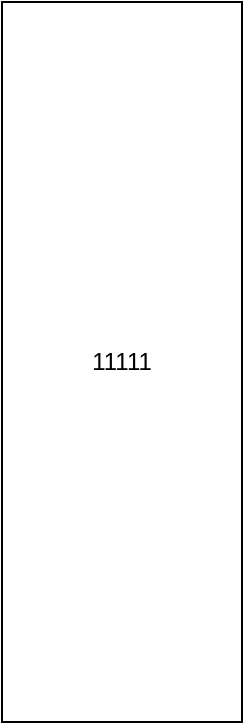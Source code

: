 <mxfile version="22.1.3" type="github">
  <diagram name="第 1 页" id="u9DvMqktQDPSUeF2D8S3">
    <mxGraphModel dx="1434" dy="1927" grid="1" gridSize="10" guides="1" tooltips="1" connect="1" arrows="1" fold="1" page="1" pageScale="1" pageWidth="827" pageHeight="1169" math="0" shadow="0">
      <root>
        <mxCell id="0" />
        <mxCell id="1" parent="0" />
        <mxCell id="VQ6aFPutAekhABy1IARc-1" value="11111" style="rounded=0;whiteSpace=wrap;html=1;" vertex="1" parent="1">
          <mxGeometry x="350" y="-340" width="120" height="360" as="geometry" />
        </mxCell>
      </root>
    </mxGraphModel>
  </diagram>
</mxfile>

